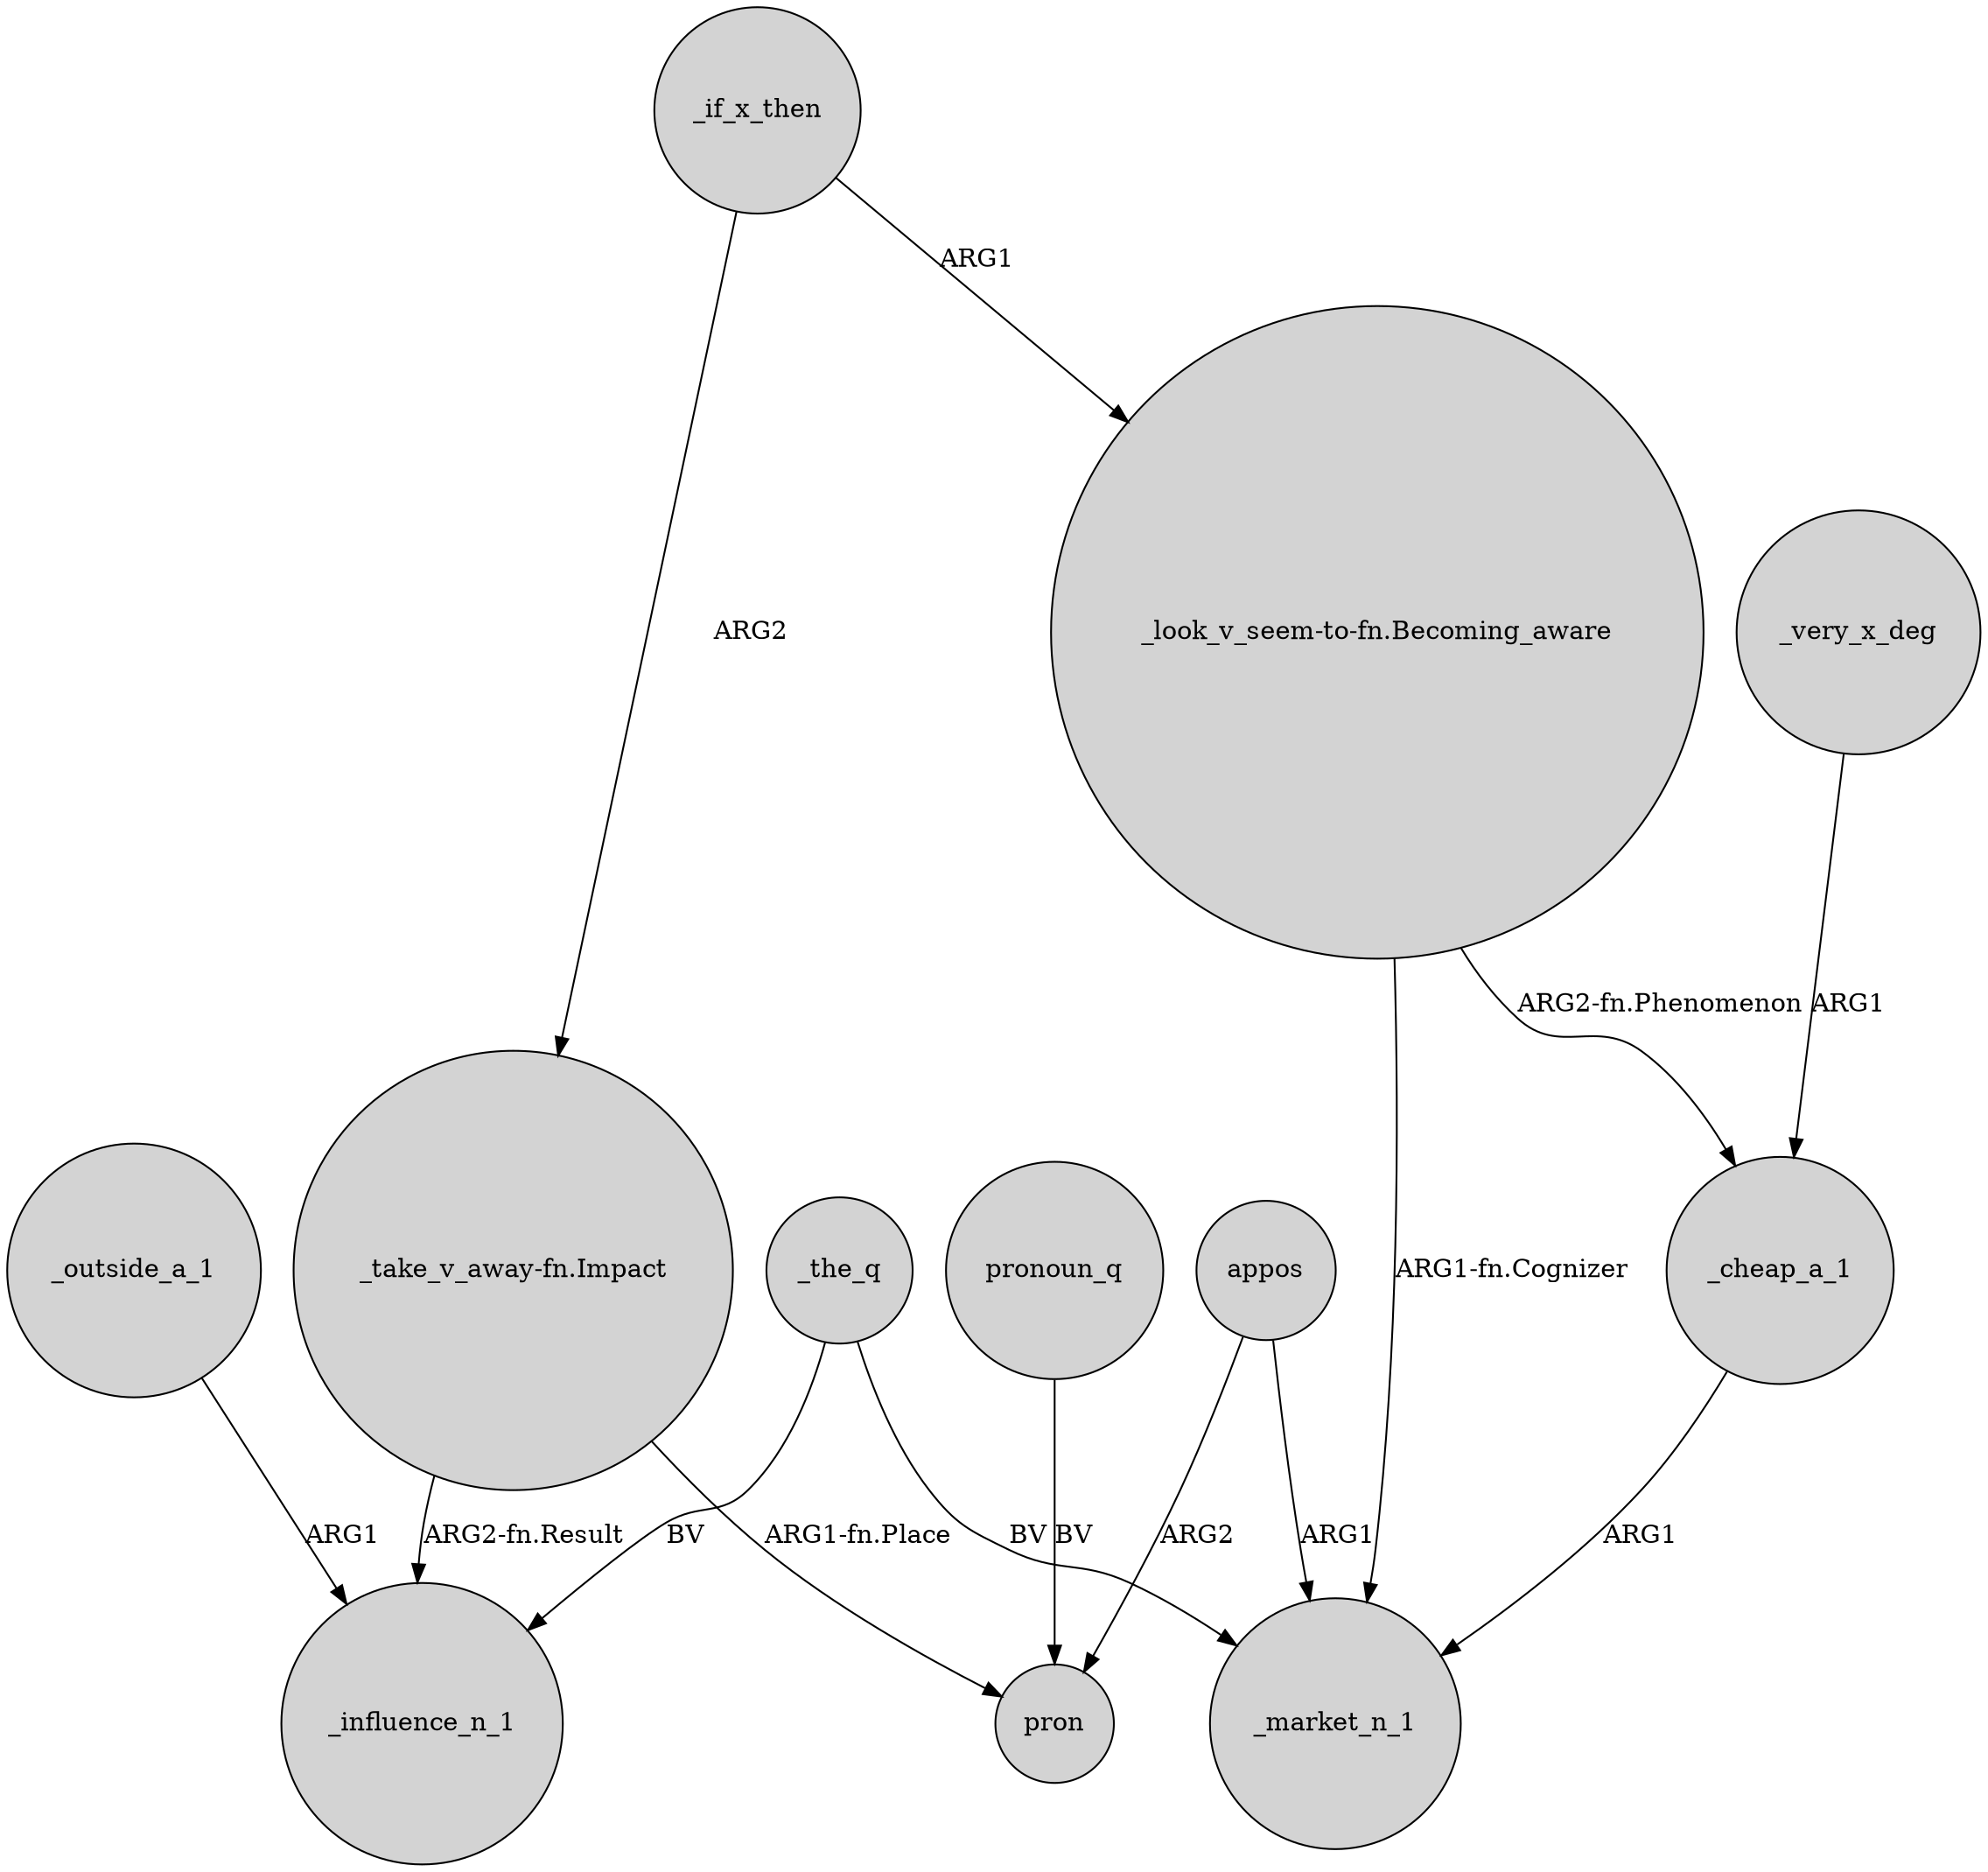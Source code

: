 digraph {
	node [shape=circle style=filled]
	_outside_a_1 -> _influence_n_1 [label=ARG1]
	appos -> _market_n_1 [label=ARG1]
	_the_q -> _influence_n_1 [label=BV]
	_if_x_then -> "_look_v_seem-to-fn.Becoming_aware" [label=ARG1]
	_very_x_deg -> _cheap_a_1 [label=ARG1]
	_cheap_a_1 -> _market_n_1 [label=ARG1]
	"_look_v_seem-to-fn.Becoming_aware" -> _market_n_1 [label="ARG1-fn.Cognizer"]
	"_take_v_away-fn.Impact" -> pron [label="ARG1-fn.Place"]
	_if_x_then -> "_take_v_away-fn.Impact" [label=ARG2]
	_the_q -> _market_n_1 [label=BV]
	appos -> pron [label=ARG2]
	pronoun_q -> pron [label=BV]
	"_look_v_seem-to-fn.Becoming_aware" -> _cheap_a_1 [label="ARG2-fn.Phenomenon"]
	"_take_v_away-fn.Impact" -> _influence_n_1 [label="ARG2-fn.Result"]
}
